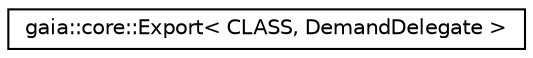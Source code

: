 digraph G
{
  edge [fontname="Helvetica",fontsize="10",labelfontname="Helvetica",labelfontsize="10"];
  node [fontname="Helvetica",fontsize="10",shape=record];
  rankdir=LR;
  Node1 [label="gaia::core::Export\< CLASS, DemandDelegate \>",height=0.2,width=0.4,color="black", fillcolor="white", style="filled",URL="$de/ddf/classgaia_1_1core_1_1_export_3_01_c_l_a_s_s_00_01_demand_delegate_01_4.html"];
}
